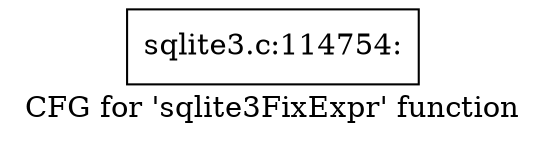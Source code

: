digraph "CFG for 'sqlite3FixExpr' function" {
	label="CFG for 'sqlite3FixExpr' function";

	Node0x55c0fa2489b0 [shape=record,label="{sqlite3.c:114754:}"];
}
